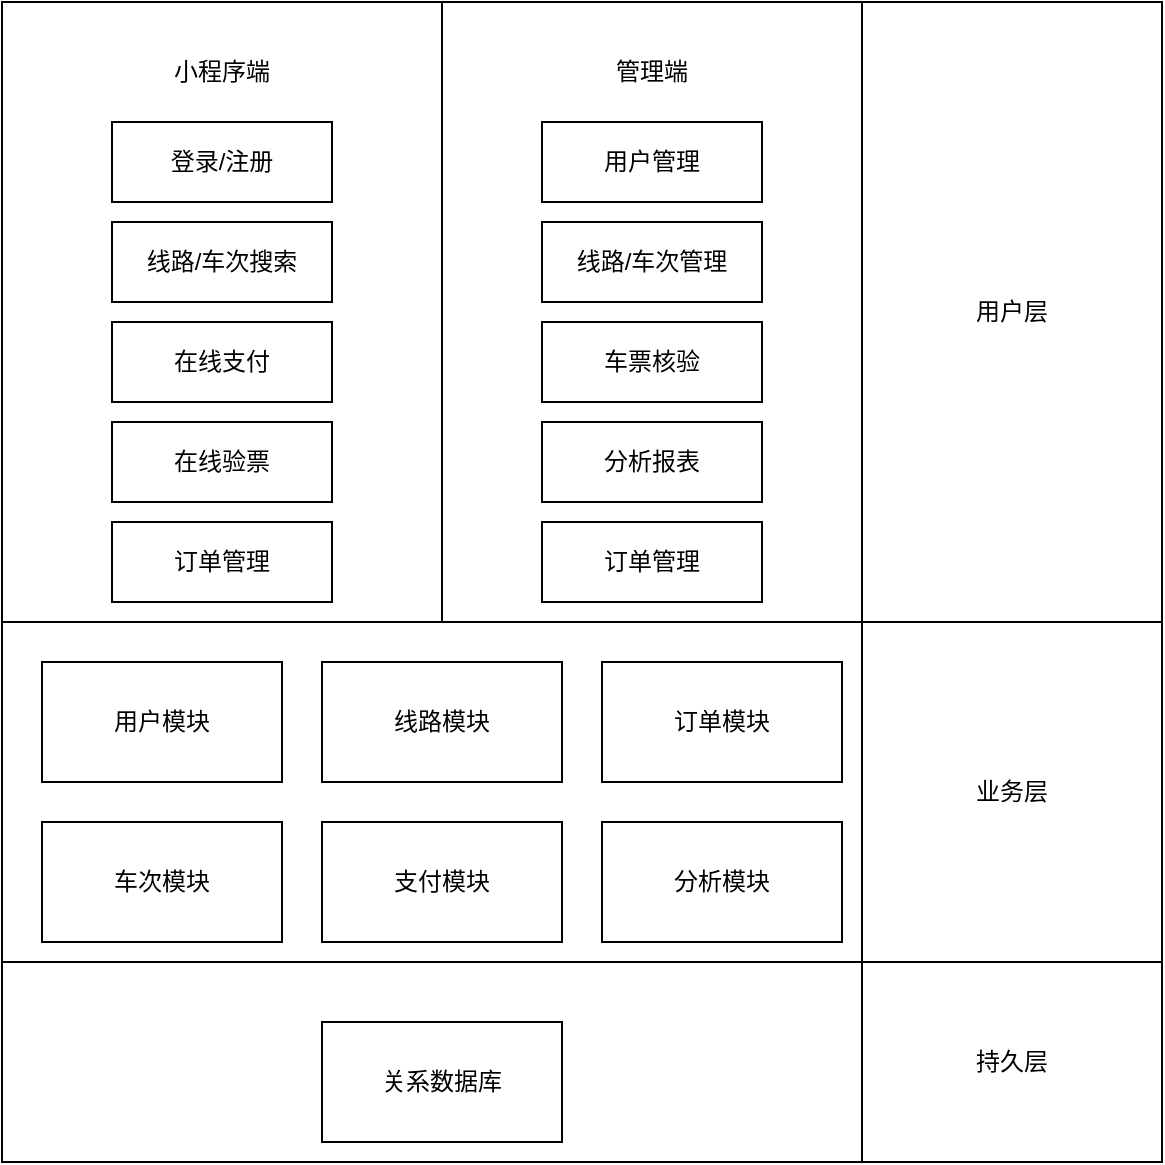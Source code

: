 <mxfile version="24.7.7">
  <diagram name="第 1 页" id="MnmO3LpP-wFRtYF9NP8j">
    <mxGraphModel dx="1042" dy="1736" grid="1" gridSize="10" guides="1" tooltips="1" connect="1" arrows="1" fold="1" page="1" pageScale="1" pageWidth="827" pageHeight="1169" math="0" shadow="0">
      <root>
        <mxCell id="0" />
        <mxCell id="1" parent="0" />
        <mxCell id="aL-A3MlLt4HypSaMRRbP-1" value="" style="rounded=0;whiteSpace=wrap;html=1;" vertex="1" parent="1">
          <mxGeometry x="130" y="100" width="580" height="370" as="geometry" />
        </mxCell>
        <mxCell id="aL-A3MlLt4HypSaMRRbP-8" value="" style="rounded=0;whiteSpace=wrap;html=1;" vertex="1" parent="1">
          <mxGeometry x="130" y="-110" width="580" height="310" as="geometry" />
        </mxCell>
        <mxCell id="aL-A3MlLt4HypSaMRRbP-2" value="" style="rounded=0;whiteSpace=wrap;html=1;" vertex="1" parent="1">
          <mxGeometry x="130" y="-110" width="220" height="310" as="geometry" />
        </mxCell>
        <mxCell id="aL-A3MlLt4HypSaMRRbP-3" value="" style="rounded=0;whiteSpace=wrap;html=1;" vertex="1" parent="1">
          <mxGeometry x="350" y="-110" width="210" height="310" as="geometry" />
        </mxCell>
        <mxCell id="aL-A3MlLt4HypSaMRRbP-9" value="用户层" style="rounded=0;whiteSpace=wrap;html=1;" vertex="1" parent="1">
          <mxGeometry x="560" y="-110" width="150" height="310" as="geometry" />
        </mxCell>
        <mxCell id="aL-A3MlLt4HypSaMRRbP-10" value="" style="rounded=0;whiteSpace=wrap;html=1;" vertex="1" parent="1">
          <mxGeometry x="130" y="200" width="580" height="170" as="geometry" />
        </mxCell>
        <mxCell id="aL-A3MlLt4HypSaMRRbP-11" value="业务层" style="rounded=0;whiteSpace=wrap;html=1;" vertex="1" parent="1">
          <mxGeometry x="560" y="200" width="150" height="170" as="geometry" />
        </mxCell>
        <mxCell id="aL-A3MlLt4HypSaMRRbP-12" value="用户模块" style="rounded=0;whiteSpace=wrap;html=1;" vertex="1" parent="1">
          <mxGeometry x="150" y="220" width="120" height="60" as="geometry" />
        </mxCell>
        <mxCell id="aL-A3MlLt4HypSaMRRbP-13" value="线路模块" style="rounded=0;whiteSpace=wrap;html=1;" vertex="1" parent="1">
          <mxGeometry x="290" y="220" width="120" height="60" as="geometry" />
        </mxCell>
        <mxCell id="aL-A3MlLt4HypSaMRRbP-14" value="车次模块" style="rounded=0;whiteSpace=wrap;html=1;" vertex="1" parent="1">
          <mxGeometry x="150" y="300" width="120" height="60" as="geometry" />
        </mxCell>
        <mxCell id="aL-A3MlLt4HypSaMRRbP-15" value="订单模块" style="rounded=0;whiteSpace=wrap;html=1;" vertex="1" parent="1">
          <mxGeometry x="430" y="220" width="120" height="60" as="geometry" />
        </mxCell>
        <mxCell id="aL-A3MlLt4HypSaMRRbP-16" value="支付模块" style="rounded=0;whiteSpace=wrap;html=1;" vertex="1" parent="1">
          <mxGeometry x="290" y="300" width="120" height="60" as="geometry" />
        </mxCell>
        <mxCell id="aL-A3MlLt4HypSaMRRbP-17" value="分析模块" style="rounded=0;whiteSpace=wrap;html=1;" vertex="1" parent="1">
          <mxGeometry x="430" y="300" width="120" height="60" as="geometry" />
        </mxCell>
        <mxCell id="aL-A3MlLt4HypSaMRRbP-19" value="关系数据库" style="rounded=0;whiteSpace=wrap;html=1;" vertex="1" parent="1">
          <mxGeometry x="290" y="400" width="120" height="60" as="geometry" />
        </mxCell>
        <mxCell id="aL-A3MlLt4HypSaMRRbP-21" value="持久层" style="rounded=0;whiteSpace=wrap;html=1;" vertex="1" parent="1">
          <mxGeometry x="560" y="370" width="150" height="100" as="geometry" />
        </mxCell>
        <mxCell id="aL-A3MlLt4HypSaMRRbP-22" value="登录/注册" style="rounded=0;whiteSpace=wrap;html=1;" vertex="1" parent="1">
          <mxGeometry x="185" y="-50" width="110" height="40" as="geometry" />
        </mxCell>
        <mxCell id="aL-A3MlLt4HypSaMRRbP-23" value="线路/车次搜索" style="rounded=0;whiteSpace=wrap;html=1;" vertex="1" parent="1">
          <mxGeometry x="185" width="110" height="40" as="geometry" />
        </mxCell>
        <mxCell id="aL-A3MlLt4HypSaMRRbP-24" value="在线支付" style="rounded=0;whiteSpace=wrap;html=1;" vertex="1" parent="1">
          <mxGeometry x="185" y="50" width="110" height="40" as="geometry" />
        </mxCell>
        <mxCell id="aL-A3MlLt4HypSaMRRbP-25" value="在线验票" style="rounded=0;whiteSpace=wrap;html=1;" vertex="1" parent="1">
          <mxGeometry x="185" y="100" width="110" height="40" as="geometry" />
        </mxCell>
        <mxCell id="aL-A3MlLt4HypSaMRRbP-26" value="订单管理" style="rounded=0;whiteSpace=wrap;html=1;" vertex="1" parent="1">
          <mxGeometry x="185" y="150" width="110" height="40" as="geometry" />
        </mxCell>
        <mxCell id="aL-A3MlLt4HypSaMRRbP-27" value="用户管理" style="rounded=0;whiteSpace=wrap;html=1;" vertex="1" parent="1">
          <mxGeometry x="400" y="-50" width="110" height="40" as="geometry" />
        </mxCell>
        <mxCell id="aL-A3MlLt4HypSaMRRbP-28" value="线路/车次管理" style="rounded=0;whiteSpace=wrap;html=1;" vertex="1" parent="1">
          <mxGeometry x="400" width="110" height="40" as="geometry" />
        </mxCell>
        <mxCell id="aL-A3MlLt4HypSaMRRbP-29" value="车票核验" style="rounded=0;whiteSpace=wrap;html=1;" vertex="1" parent="1">
          <mxGeometry x="400" y="50" width="110" height="40" as="geometry" />
        </mxCell>
        <mxCell id="aL-A3MlLt4HypSaMRRbP-30" value="分析报表" style="rounded=0;whiteSpace=wrap;html=1;" vertex="1" parent="1">
          <mxGeometry x="400" y="100" width="110" height="40" as="geometry" />
        </mxCell>
        <mxCell id="aL-A3MlLt4HypSaMRRbP-31" value="订单管理" style="rounded=0;whiteSpace=wrap;html=1;" vertex="1" parent="1">
          <mxGeometry x="400" y="150" width="110" height="40" as="geometry" />
        </mxCell>
        <mxCell id="aL-A3MlLt4HypSaMRRbP-32" value="小程序端" style="text;html=1;align=center;verticalAlign=middle;whiteSpace=wrap;rounded=0;" vertex="1" parent="1">
          <mxGeometry x="210" y="-90" width="60" height="30" as="geometry" />
        </mxCell>
        <mxCell id="aL-A3MlLt4HypSaMRRbP-33" value="管理端" style="text;html=1;align=center;verticalAlign=middle;whiteSpace=wrap;rounded=0;" vertex="1" parent="1">
          <mxGeometry x="425" y="-90" width="60" height="30" as="geometry" />
        </mxCell>
      </root>
    </mxGraphModel>
  </diagram>
</mxfile>
